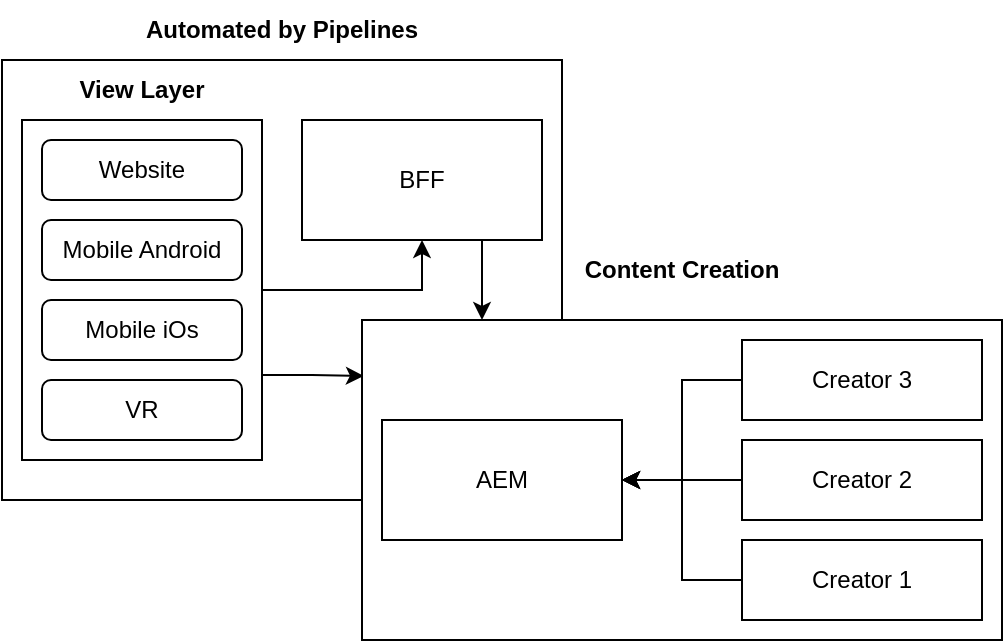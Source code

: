 <mxfile version="21.1.2" type="github">
  <diagram name="Page-1" id="aN_3YD694TaWAlwct6jg">
    <mxGraphModel dx="1050" dy="645" grid="1" gridSize="10" guides="1" tooltips="1" connect="1" arrows="1" fold="1" page="1" pageScale="1" pageWidth="850" pageHeight="1100" math="0" shadow="0">
      <root>
        <mxCell id="0" />
        <mxCell id="1" parent="0" />
        <mxCell id="K425b7ccdCiJVQ8yFOqg-55" value="" style="rounded=0;whiteSpace=wrap;html=1;" vertex="1" parent="1">
          <mxGeometry x="130" y="180" width="280" height="220" as="geometry" />
        </mxCell>
        <mxCell id="K425b7ccdCiJVQ8yFOqg-49" value="" style="edgeStyle=orthogonalEdgeStyle;rounded=0;orthogonalLoop=1;jettySize=auto;html=1;entryX=0.5;entryY=1;entryDx=0;entryDy=0;" edge="1" parent="1" source="K425b7ccdCiJVQ8yFOqg-3" target="K425b7ccdCiJVQ8yFOqg-8">
          <mxGeometry relative="1" as="geometry" />
        </mxCell>
        <mxCell id="K425b7ccdCiJVQ8yFOqg-53" style="edgeStyle=orthogonalEdgeStyle;rounded=0;orthogonalLoop=1;jettySize=auto;html=1;exitX=1;exitY=0.75;exitDx=0;exitDy=0;entryX=0.003;entryY=0.175;entryDx=0;entryDy=0;entryPerimeter=0;" edge="1" parent="1" source="K425b7ccdCiJVQ8yFOqg-3" target="K425b7ccdCiJVQ8yFOqg-45">
          <mxGeometry relative="1" as="geometry" />
        </mxCell>
        <mxCell id="K425b7ccdCiJVQ8yFOqg-3" value="" style="rounded=0;whiteSpace=wrap;html=1;" vertex="1" parent="1">
          <mxGeometry x="140" y="210" width="120" height="170" as="geometry" />
        </mxCell>
        <mxCell id="K425b7ccdCiJVQ8yFOqg-4" value="Website" style="rounded=1;whiteSpace=wrap;html=1;" vertex="1" parent="1">
          <mxGeometry x="150" y="220" width="100" height="30" as="geometry" />
        </mxCell>
        <mxCell id="K425b7ccdCiJVQ8yFOqg-5" value="Mobile Android" style="rounded=1;whiteSpace=wrap;html=1;" vertex="1" parent="1">
          <mxGeometry x="150" y="260" width="100" height="30" as="geometry" />
        </mxCell>
        <mxCell id="K425b7ccdCiJVQ8yFOqg-6" value="Mobile iOs" style="rounded=1;whiteSpace=wrap;html=1;" vertex="1" parent="1">
          <mxGeometry x="150" y="300" width="100" height="30" as="geometry" />
        </mxCell>
        <mxCell id="K425b7ccdCiJVQ8yFOqg-7" value="VR" style="rounded=1;whiteSpace=wrap;html=1;" vertex="1" parent="1">
          <mxGeometry x="150" y="340" width="100" height="30" as="geometry" />
        </mxCell>
        <mxCell id="K425b7ccdCiJVQ8yFOqg-47" value="" style="group" vertex="1" connectable="0" parent="1">
          <mxGeometry x="310" y="270" width="320" height="200" as="geometry" />
        </mxCell>
        <mxCell id="K425b7ccdCiJVQ8yFOqg-45" value="" style="rounded=0;whiteSpace=wrap;html=1;" vertex="1" parent="K425b7ccdCiJVQ8yFOqg-47">
          <mxGeometry y="40" width="320" height="160" as="geometry" />
        </mxCell>
        <mxCell id="K425b7ccdCiJVQ8yFOqg-41" value="" style="group" vertex="1" connectable="0" parent="K425b7ccdCiJVQ8yFOqg-47">
          <mxGeometry x="10" y="50" width="300" height="140" as="geometry" />
        </mxCell>
        <mxCell id="K425b7ccdCiJVQ8yFOqg-17" value="Creator 1" style="rounded=0;whiteSpace=wrap;html=1;" vertex="1" parent="K425b7ccdCiJVQ8yFOqg-41">
          <mxGeometry x="180" y="100" width="120" height="40" as="geometry" />
        </mxCell>
        <mxCell id="K425b7ccdCiJVQ8yFOqg-20" value="Creator 3" style="rounded=0;whiteSpace=wrap;html=1;" vertex="1" parent="K425b7ccdCiJVQ8yFOqg-41">
          <mxGeometry x="180" width="120" height="40" as="geometry" />
        </mxCell>
        <mxCell id="K425b7ccdCiJVQ8yFOqg-9" value="AEM" style="rounded=0;whiteSpace=wrap;html=1;" vertex="1" parent="K425b7ccdCiJVQ8yFOqg-41">
          <mxGeometry y="40" width="120" height="60" as="geometry" />
        </mxCell>
        <mxCell id="K425b7ccdCiJVQ8yFOqg-27" value="" style="edgeStyle=orthogonalEdgeStyle;rounded=0;orthogonalLoop=1;jettySize=auto;html=1;" edge="1" parent="K425b7ccdCiJVQ8yFOqg-41" source="K425b7ccdCiJVQ8yFOqg-17" target="K425b7ccdCiJVQ8yFOqg-9">
          <mxGeometry relative="1" as="geometry" />
        </mxCell>
        <mxCell id="K425b7ccdCiJVQ8yFOqg-26" value="" style="edgeStyle=orthogonalEdgeStyle;rounded=0;orthogonalLoop=1;jettySize=auto;html=1;" edge="1" parent="K425b7ccdCiJVQ8yFOqg-41" source="K425b7ccdCiJVQ8yFOqg-20" target="K425b7ccdCiJVQ8yFOqg-9">
          <mxGeometry relative="1" as="geometry" />
        </mxCell>
        <mxCell id="K425b7ccdCiJVQ8yFOqg-19" value="Creator 2" style="rounded=0;whiteSpace=wrap;html=1;" vertex="1" parent="K425b7ccdCiJVQ8yFOqg-41">
          <mxGeometry x="180" y="50" width="120" height="40" as="geometry" />
        </mxCell>
        <mxCell id="K425b7ccdCiJVQ8yFOqg-24" value="" style="edgeStyle=orthogonalEdgeStyle;rounded=0;orthogonalLoop=1;jettySize=auto;html=1;" edge="1" parent="K425b7ccdCiJVQ8yFOqg-41" source="K425b7ccdCiJVQ8yFOqg-19" target="K425b7ccdCiJVQ8yFOqg-9">
          <mxGeometry relative="1" as="geometry">
            <Array as="points" />
          </mxGeometry>
        </mxCell>
        <mxCell id="K425b7ccdCiJVQ8yFOqg-22" value="" style="edgeStyle=orthogonalEdgeStyle;rounded=0;orthogonalLoop=1;jettySize=auto;html=1;" edge="1" parent="K425b7ccdCiJVQ8yFOqg-41" source="K425b7ccdCiJVQ8yFOqg-19" target="K425b7ccdCiJVQ8yFOqg-9">
          <mxGeometry relative="1" as="geometry" />
        </mxCell>
        <mxCell id="K425b7ccdCiJVQ8yFOqg-46" value="&lt;b&gt;Content Creation&lt;/b&gt;" style="text;html=1;strokeColor=none;fillColor=none;align=center;verticalAlign=middle;whiteSpace=wrap;rounded=0;" vertex="1" parent="K425b7ccdCiJVQ8yFOqg-47">
          <mxGeometry x="100" width="120" height="30" as="geometry" />
        </mxCell>
        <mxCell id="K425b7ccdCiJVQ8yFOqg-52" style="edgeStyle=orthogonalEdgeStyle;rounded=0;orthogonalLoop=1;jettySize=auto;html=1;exitX=0.75;exitY=1;exitDx=0;exitDy=0;" edge="1" parent="K425b7ccdCiJVQ8yFOqg-47" source="K425b7ccdCiJVQ8yFOqg-8">
          <mxGeometry relative="1" as="geometry">
            <mxPoint x="60" y="40" as="targetPoint" />
          </mxGeometry>
        </mxCell>
        <mxCell id="K425b7ccdCiJVQ8yFOqg-8" value="BFF" style="rounded=0;whiteSpace=wrap;html=1;" vertex="1" parent="K425b7ccdCiJVQ8yFOqg-47">
          <mxGeometry x="-30" y="-60" width="120" height="60" as="geometry" />
        </mxCell>
        <mxCell id="K425b7ccdCiJVQ8yFOqg-54" value="&lt;b&gt;View Layer&lt;/b&gt;" style="text;html=1;strokeColor=none;fillColor=none;align=center;verticalAlign=middle;whiteSpace=wrap;rounded=0;" vertex="1" parent="1">
          <mxGeometry x="160" y="180" width="80" height="30" as="geometry" />
        </mxCell>
        <mxCell id="K425b7ccdCiJVQ8yFOqg-56" value="&lt;b&gt;Automated by Pipelines&lt;/b&gt;" style="text;html=1;strokeColor=none;fillColor=none;align=center;verticalAlign=middle;whiteSpace=wrap;rounded=0;" vertex="1" parent="1">
          <mxGeometry x="130" y="150" width="280" height="30" as="geometry" />
        </mxCell>
      </root>
    </mxGraphModel>
  </diagram>
</mxfile>
